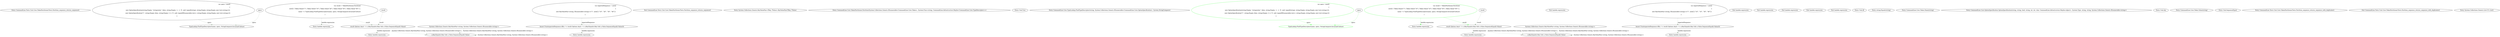 digraph  {
m0_0 [cluster="CommandLine.Tests.Unit.Core.TokenPartitionerTests.Partition_sequence_returns_sequence()", file="InstanceChooser.cs", label="Entry CommandLine.Tests.Unit.Core.TokenPartitionerTests.Partition_sequence_returns_sequence()", span="13-13"];
m0_2 [cluster="CommandLine.Tests.Unit.Core.TokenPartitionerTests.Partition_sequence_returns_sequence()", file="InstanceChooser.cs", label="var specs =new[]\r\n                {\r\n                    new OptionSpecification(string.Empty, ''stringvalue'', false, string.Empty, -1, -1, '\0', null, typeof(string), string.Empty, string.Empty, new List<string>()),\r\n                    new OptionSpecification(''i'', string.Empty, false, string.Empty, 3, 4, '\0', null, typeof(IEnumerable<int>), string.Empty, string.Empty, new List<string>())\r\n                }", span="20-24"];
m0_3 [cluster="CommandLine.Tests.Unit.Core.TokenPartitionerTests.Partition_sequence_returns_sequence()", file="InstanceChooser.cs", label="var result = TokenPartitioner.Partition(\r\n                new[] { Token.Name(''i''), Token.Value(''10''), Token.Value(''20''), Token.Value(''30''), Token.Value(''40'') },\r\n                name => TypeLookup.FindTypeDescriptor(name, specs, StringComparer.InvariantCulture)\r\n                )", span="27-30"];
m0_1 [cluster="CommandLine.Tests.Unit.Core.TokenPartitionerTests.Partition_sequence_returns_sequence()", file="InstanceChooser.cs", label="var expectedSequence = new[]\r\n                {\r\n                    new KeyValuePair<string, IEnumerable<string>>(''i'', new[] {''10'', ''20'', ''30'', ''40''}) \r\n                }", span="16-19"];
m0_4 [cluster="CommandLine.Tests.Unit.Core.TokenPartitionerTests.Partition_sequence_returns_sequence()", file="InstanceChooser.cs", label="Assert.True(expectedSequence.All(a => result.Options.Any(r => a.Key.Equals(r.Key) && a.Value.SequenceEqual(r.Value))))", span="33-33"];
m0_5 [cluster="CommandLine.Tests.Unit.Core.TokenPartitionerTests.Partition_sequence_returns_sequence()", file="InstanceChooser.cs", label="Exit CommandLine.Tests.Unit.Core.TokenPartitionerTests.Partition_sequence_returns_sequence()", span="13-13"];
m0_6 [cluster="System.Collections.Generic.KeyValuePair<TKey, TValue>.KeyValuePair(TKey, TValue)", file="InstanceChooser.cs", label="Entry System.Collections.Generic.KeyValuePair<TKey, TValue>.KeyValuePair(TKey, TValue)", span="0-0"];
m0_11 [cluster="CommandLine.Core.TokenPartitioner.Partition(System.Collections.Generic.IEnumerable<CommandLine.Core.Token>, System.Func<string, CommandLine.Infrastructure.Maybe<CommandLine.Core.TypeDescriptor>>)", file="InstanceChooser.cs", label="Entry CommandLine.Core.TokenPartitioner.Partition(System.Collections.Generic.IEnumerable<CommandLine.Core.Token>, System.Func<string, CommandLine.Infrastructure.Maybe<CommandLine.Core.TypeDescriptor>>)", span="12-12"];
m0_13 [cluster="Unk.True", file="InstanceChooser.cs", label="Entry Unk.True", span=""];
m0_17 [cluster="CommandLine.Core.TypeLookup.FindTypeDescriptor(string, System.Collections.Generic.IEnumerable<CommandLine.Core.OptionSpecification>, System.StringComparer)", file="InstanceChooser.cs", label="Entry CommandLine.Core.TypeLookup.FindTypeDescriptor(string, System.Collections.Generic.IEnumerable<CommandLine.Core.OptionSpecification>, System.StringComparer)", span="11-11"];
m0_22 [cluster="lambda expression", file="InstanceChooser.cs", label="Entry lambda expression", span="33-33"];
m0_34 [cluster="lambda expression", color=green, community=0, file="InstanceChooser.cs", label="TypeLookup.FindTypeDescriptor(name, specs, StringComparer.InvariantCulture)", prediction=0, span="55-55"];
m0_33 [cluster="lambda expression", file="InstanceChooser.cs", label="Entry lambda expression", span="55-55"];
m0_37 [cluster="lambda expression", file="InstanceChooser.cs", label="result.Options.Any(r => a.Key.Equals(r.Key) && a.Value.SequenceEqual(r.Value))", span="59-59"];
m0_35 [cluster="lambda expression", file="InstanceChooser.cs", label="Exit lambda expression", span="55-55"];
m0_36 [cluster="lambda expression", file="InstanceChooser.cs", label="Entry lambda expression", span="59-59"];
m0_38 [cluster="lambda expression", file="InstanceChooser.cs", label="Exit lambda expression", span="59-59"];
m0_39 [cluster="lambda expression", file="InstanceChooser.cs", label="Entry lambda expression", span="59-59"];
m0_40 [cluster="lambda expression", file="InstanceChooser.cs", label="a.Key.Equals(r.Key) && a.Value.SequenceEqual(r.Value)", span="59-59"];
m0_15 [cluster="lambda expression", file="InstanceChooser.cs", label="TypeLookup.FindTypeDescriptor(name, specs, StringComparer.InvariantCulture)", span="29-29"];
m0_14 [cluster="lambda expression", file="InstanceChooser.cs", label="Entry lambda expression", span="29-29"];
m0_19 [cluster="lambda expression", file="InstanceChooser.cs", label="result.Options.Any(r => a.Key.Equals(r.Key) && a.Value.SequenceEqual(r.Value))", span="33-33"];
m0_41 [cluster="lambda expression", file="InstanceChooser.cs", label="Exit lambda expression", span="59-59"];
m0_16 [cluster="lambda expression", file="InstanceChooser.cs", label="Exit lambda expression", span="29-29"];
m0_18 [cluster="lambda expression", file="InstanceChooser.cs", label="Entry lambda expression", span="33-33"];
m0_20 [cluster="lambda expression", file="InstanceChooser.cs", label="Exit lambda expression", span="33-33"];
m0_23 [cluster="lambda expression", file="InstanceChooser.cs", label="a.Key.Equals(r.Key) && a.Value.SequenceEqual(r.Value)", span="33-33"];
m0_24 [cluster="lambda expression", file="InstanceChooser.cs", label="Exit lambda expression", span="33-33"];
m0_12 [cluster="Unk.All", file="InstanceChooser.cs", label="Entry Unk.All", span=""];
m0_25 [cluster="string.Equals(string)", file="InstanceChooser.cs", label="Entry string.Equals(string)", span="0-0"];
m0_9 [cluster="CommandLine.Core.Token.Name(string)", file="InstanceChooser.cs", label="Entry CommandLine.Core.Token.Name(string)", span="19-19"];
m0_7 [cluster="CommandLine.Core.OptionSpecification.OptionSpecification(string, string, bool, string, int, int, char, CommandLine.Infrastructure.Maybe<object>, System.Type, string, string, System.Collections.Generic.IEnumerable<string>)", file="InstanceChooser.cs", label="Entry CommandLine.Core.OptionSpecification.OptionSpecification(string, string, bool, string, int, int, char, CommandLine.Infrastructure.Maybe<object>, System.Type, string, string, System.Collections.Generic.IEnumerable<string>)", span="17-17"];
m0_21 [cluster="Unk.Any", file="InstanceChooser.cs", label="Entry Unk.Any", span=""];
m0_10 [cluster="CommandLine.Core.Token.Value(string)", file="InstanceChooser.cs", label="Entry CommandLine.Core.Token.Value(string)", span="24-24"];
m0_26 [cluster="Unk.SequenceEqual", file="InstanceChooser.cs", label="Entry Unk.SequenceEqual", span=""];
m0_27 [cluster="CommandLine.Tests.Unit.Core.TokenPartitionerTests.Partition_sequence_returns_sequence_with_duplicates()", file="InstanceChooser.cs", label="Entry CommandLine.Tests.Unit.Core.TokenPartitionerTests.Partition_sequence_returns_sequence_with_duplicates()", span="39-39"];
m0_29 [cluster="CommandLine.Tests.Unit.Core.TokenPartitionerTests.Partition_sequence_returns_sequence_with_duplicates()", color=green, community=0, file="InstanceChooser.cs", label="var specs =new[]\r\n                {\r\n                    new OptionSpecification(string.Empty, ''stringvalue'', false, string.Empty, -1, -1, '\0', null, typeof(string), string.Empty, string.Empty, new List<string>()),\r\n                    new OptionSpecification(''i'', string.Empty, false, string.Empty, 3, 4, '\0', null, typeof(IEnumerable<int>), string.Empty, string.Empty, new List<string>())\r\n                }", prediction=0, span="46-50"];
m0_28 [cluster="CommandLine.Tests.Unit.Core.TokenPartitionerTests.Partition_sequence_returns_sequence_with_duplicates()", file="InstanceChooser.cs", label="var expectedSequence = new[]\r\n                {\r\n                    new KeyValuePair<string, IEnumerable<string>>(''i'', new[] {''10'', ''10'', ''30'', ''40''}) \r\n                }", span="42-45"];
m0_30 [cluster="CommandLine.Tests.Unit.Core.TokenPartitionerTests.Partition_sequence_returns_sequence_with_duplicates()", color=green, community=0, file="InstanceChooser.cs", label="var result = TokenPartitioner.Partition(\r\n                new[] { Token.Name(''i''), Token.Value(''10''), Token.Value(''10''), Token.Value(''30''), Token.Value(''40'') },\r\n                name => TypeLookup.FindTypeDescriptor(name, specs, StringComparer.InvariantCulture)\r\n                )", prediction=2, span="53-56"];
m0_31 [cluster="CommandLine.Tests.Unit.Core.TokenPartitionerTests.Partition_sequence_returns_sequence_with_duplicates()", file="InstanceChooser.cs", label="Assert.True(expectedSequence.All(a => result.Options.Any(r => a.Key.Equals(r.Key) && a.Value.SequenceEqual(r.Value))))", span="59-59"];
m0_32 [cluster="CommandLine.Tests.Unit.Core.TokenPartitionerTests.Partition_sequence_returns_sequence_with_duplicates()", file="InstanceChooser.cs", label="Exit CommandLine.Tests.Unit.Core.TokenPartitionerTests.Partition_sequence_returns_sequence_with_duplicates()", span="39-39"];
m0_8 [cluster="System.Collections.Generic.List<T>.List()", file="InstanceChooser.cs", label="Entry System.Collections.Generic.List<T>.List()", span="0-0"];
m0_45 [file="InstanceChooser.cs", label=specs, span=""];
m0_46 [file="InstanceChooser.cs", label=result, span=""];
m0_47 [file="InstanceChooser.cs", label="System.Collections.Generic.KeyValuePair<string, System.Collections.Generic.IEnumerable<string>>", span=""];
m0_42 [file="InstanceChooser.cs", label=specs, span=""];
m0_43 [file="InstanceChooser.cs", label=result, span=""];
m0_44 [file="InstanceChooser.cs", label="System.Collections.Generic.KeyValuePair<string, System.Collections.Generic.IEnumerable<string>>", span=""];
m0_2 -> m0_15  [color=darkseagreen4, key=1, label=specs, style=dashed];
m0_3 -> m0_14  [color=darkseagreen4, key=1, label="lambda expression", style=dashed];
m0_3 -> m0_19  [color=darkseagreen4, key=1, label=result, style=dashed];
m0_1 -> m0_4  [color=darkseagreen4, key=1, label=expectedSequence, style=dashed];
m0_4 -> m0_18  [color=darkseagreen4, key=1, label="lambda expression", style=dashed];
m0_37 -> m0_39  [color=darkseagreen4, key=1, label="lambda expression", style=dashed];
m0_37 -> m0_40  [color=darkseagreen4, key=1, label="System.Collections.Generic.KeyValuePair<string, System.Collections.Generic.IEnumerable<string>>", style=dashed];
m0_40 -> m0_40  [color=darkseagreen4, key=1, label="System.Collections.Generic.KeyValuePair<string, System.Collections.Generic.IEnumerable<string>>", style=dashed];
m0_19 -> m0_22  [color=darkseagreen4, key=1, label="lambda expression", style=dashed];
m0_19 -> m0_23  [color=darkseagreen4, key=1, label="System.Collections.Generic.KeyValuePair<string, System.Collections.Generic.IEnumerable<string>>", style=dashed];
m0_23 -> m0_23  [color=darkseagreen4, key=1, label="System.Collections.Generic.KeyValuePair<string, System.Collections.Generic.IEnumerable<string>>", style=dashed];
m0_29 -> m0_34  [color=green, key=1, label=specs, style=dashed];
m0_28 -> m0_31  [color=darkseagreen4, key=1, label=expectedSequence, style=dashed];
m0_30 -> m0_33  [color=green, key=1, label="lambda expression", style=dashed];
m0_30 -> m0_37  [color=green, key=1, label=result, style=dashed];
m0_31 -> m0_36  [color=darkseagreen4, key=1, label="lambda expression", style=dashed];
m0_45 -> m0_34  [color=green, key=1, label=specs, style=dashed];
m0_46 -> m0_37  [color=darkseagreen4, key=1, label=result, style=dashed];
m0_47 -> m0_40  [color=darkseagreen4, key=1, label="System.Collections.Generic.KeyValuePair<string, System.Collections.Generic.IEnumerable<string>>", style=dashed];
m0_42 -> m0_15  [color=darkseagreen4, key=1, label=specs, style=dashed];
m0_43 -> m0_19  [color=darkseagreen4, key=1, label=result, style=dashed];
m0_44 -> m0_23  [color=darkseagreen4, key=1, label="System.Collections.Generic.KeyValuePair<string, System.Collections.Generic.IEnumerable<string>>", style=dashed];
}
